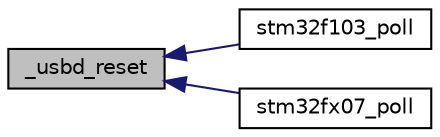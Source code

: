 digraph "_usbd_reset"
{
  edge [fontname="Helvetica",fontsize="10",labelfontname="Helvetica",labelfontsize="10"];
  node [fontname="Helvetica",fontsize="10",shape=record];
  rankdir="LR";
  Node1 [label="_usbd_reset",height=0.2,width=0.4,color="black", fillcolor="grey75", style="filled", fontcolor="black"];
  Node1 -> Node2 [dir="back",color="midnightblue",fontsize="10",style="solid",fontname="Helvetica"];
  Node2 [label="stm32f103_poll",height=0.2,width=0.4,color="black", fillcolor="white", style="filled",URL="$usb__f103_8c.html#a755f83aa414568675f88d549675d8d67"];
  Node1 -> Node3 [dir="back",color="midnightblue",fontsize="10",style="solid",fontname="Helvetica"];
  Node3 [label="stm32fx07_poll",height=0.2,width=0.4,color="black", fillcolor="white", style="filled",URL="$usb__fx07__common_8h.html#a6ac887edf6cf4f3bc7233df12ba9eefd"];
}
